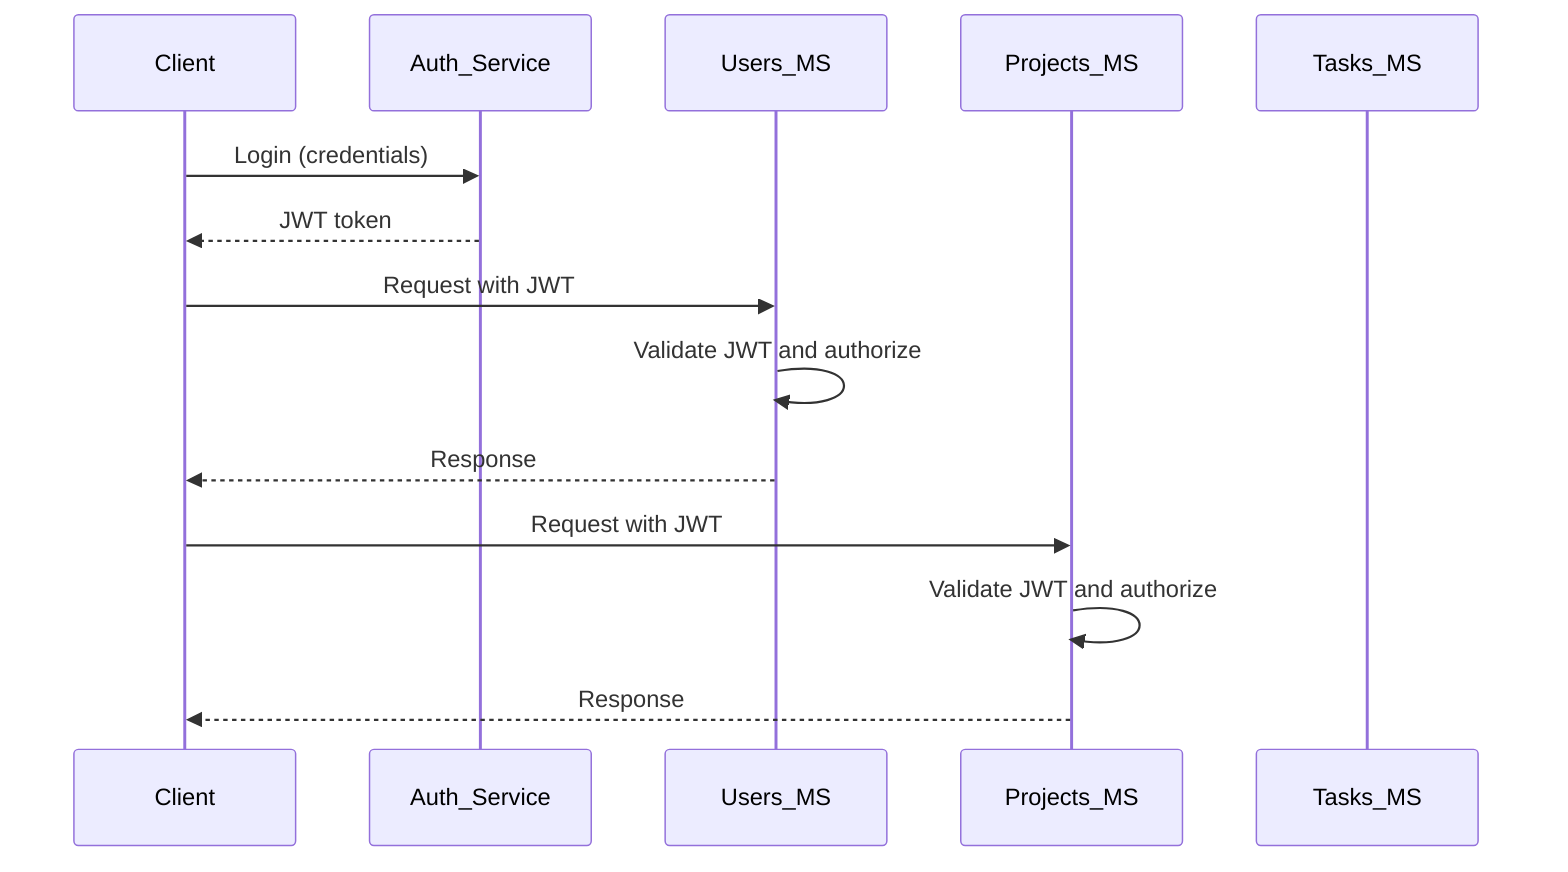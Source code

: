 sequenceDiagram
    participant Client
    participant Auth_Service
    participant Users_MS
    participant Projects_MS
    participant Tasks_MS

    Client->>Auth_Service: Login (credentials)
    Auth_Service-->>Client: JWT token

    Client->>Users_MS: Request with JWT
    Users_MS->>Users_MS: Validate JWT and authorize
    Users_MS-->>Client: Response

    Client->>Projects_MS: Request with JWT
    Projects_MS->>Projects_MS: Validate JWT and authorize
    Projects_MS-->>Client: Response